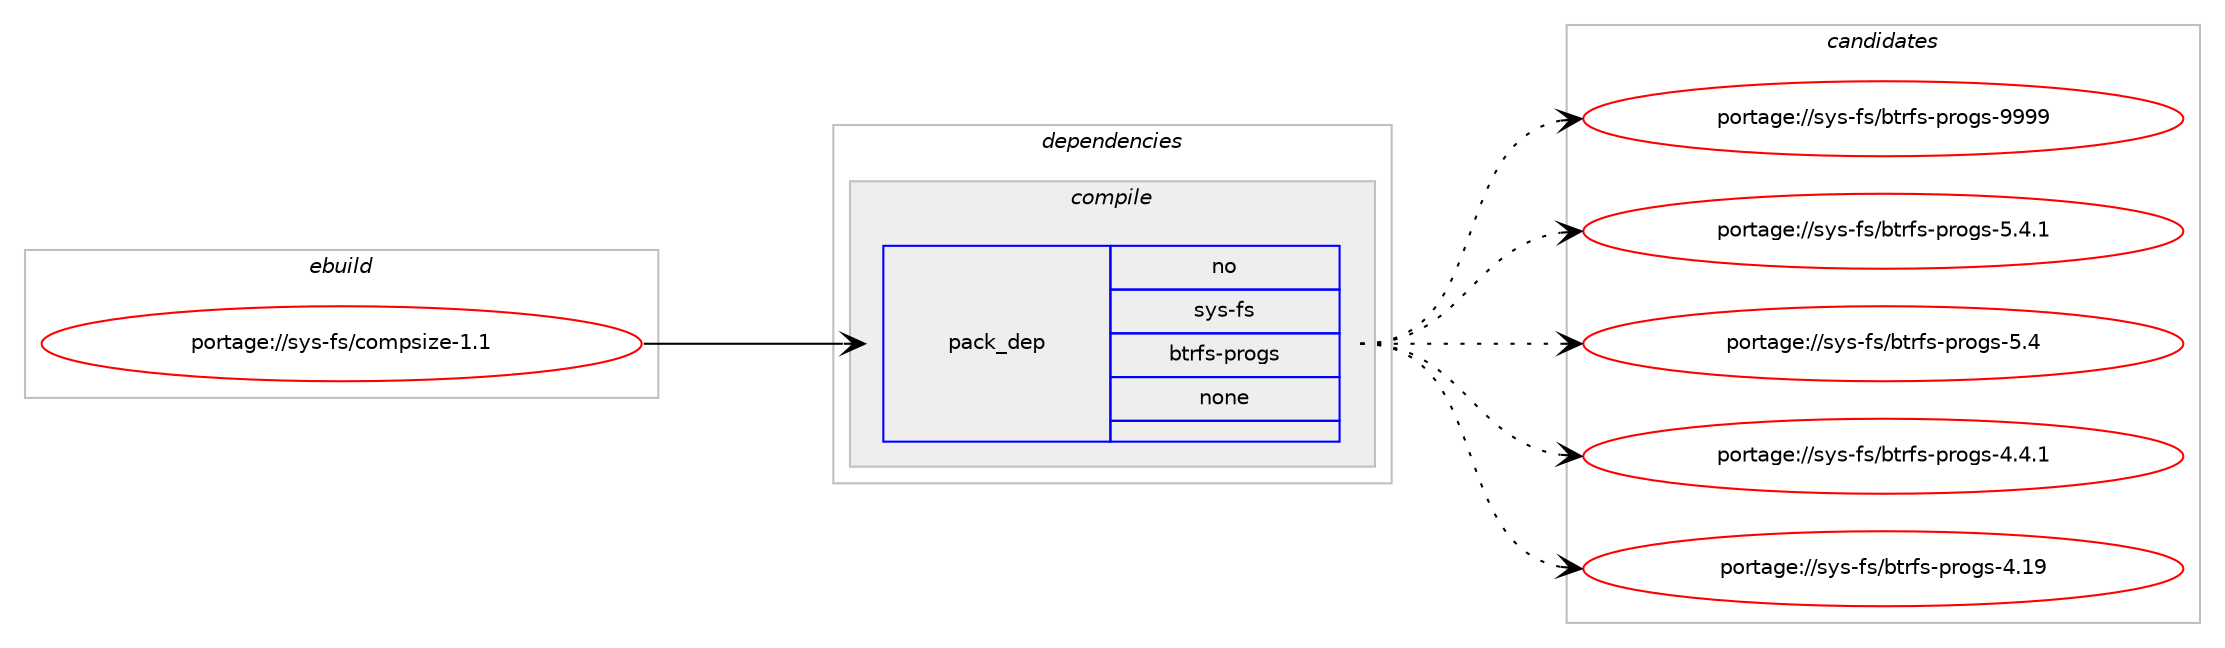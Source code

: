 digraph prolog {

# *************
# Graph options
# *************

newrank=true;
concentrate=true;
compound=true;
graph [rankdir=LR,fontname=Helvetica,fontsize=10,ranksep=1.5];#, ranksep=2.5, nodesep=0.2];
edge  [arrowhead=vee];
node  [fontname=Helvetica,fontsize=10];

# **********
# The ebuild
# **********

subgraph cluster_leftcol {
color=gray;
rank=same;
label=<<i>ebuild</i>>;
id [label="portage://sys-fs/compsize-1.1", color=red, width=4, href="../sys-fs/compsize-1.1.svg"];
}

# ****************
# The dependencies
# ****************

subgraph cluster_midcol {
color=gray;
label=<<i>dependencies</i>>;
subgraph cluster_compile {
fillcolor="#eeeeee";
style=filled;
label=<<i>compile</i>>;
subgraph pack20294 {
dependency25094 [label=<<TABLE BORDER="0" CELLBORDER="1" CELLSPACING="0" CELLPADDING="4" WIDTH="220"><TR><TD ROWSPAN="6" CELLPADDING="30">pack_dep</TD></TR><TR><TD WIDTH="110">no</TD></TR><TR><TD>sys-fs</TD></TR><TR><TD>btrfs-progs</TD></TR><TR><TD>none</TD></TR><TR><TD></TD></TR></TABLE>>, shape=none, color=blue];
}
id:e -> dependency25094:w [weight=20,style="solid",arrowhead="vee"];
}
subgraph cluster_compileandrun {
fillcolor="#eeeeee";
style=filled;
label=<<i>compile and run</i>>;
}
subgraph cluster_run {
fillcolor="#eeeeee";
style=filled;
label=<<i>run</i>>;
}
}

# **************
# The candidates
# **************

subgraph cluster_choices {
rank=same;
color=gray;
label=<<i>candidates</i>>;

subgraph choice20294 {
color=black;
nodesep=1;
choice115121115451021154798116114102115451121141111031154557575757 [label="portage://sys-fs/btrfs-progs-9999", color=red, width=4,href="../sys-fs/btrfs-progs-9999.svg"];
choice11512111545102115479811611410211545112114111103115455346524649 [label="portage://sys-fs/btrfs-progs-5.4.1", color=red, width=4,href="../sys-fs/btrfs-progs-5.4.1.svg"];
choice1151211154510211547981161141021154511211411110311545534652 [label="portage://sys-fs/btrfs-progs-5.4", color=red, width=4,href="../sys-fs/btrfs-progs-5.4.svg"];
choice11512111545102115479811611410211545112114111103115455246524649 [label="portage://sys-fs/btrfs-progs-4.4.1", color=red, width=4,href="../sys-fs/btrfs-progs-4.4.1.svg"];
choice115121115451021154798116114102115451121141111031154552464957 [label="portage://sys-fs/btrfs-progs-4.19", color=red, width=4,href="../sys-fs/btrfs-progs-4.19.svg"];
dependency25094:e -> choice115121115451021154798116114102115451121141111031154557575757:w [style=dotted,weight="100"];
dependency25094:e -> choice11512111545102115479811611410211545112114111103115455346524649:w [style=dotted,weight="100"];
dependency25094:e -> choice1151211154510211547981161141021154511211411110311545534652:w [style=dotted,weight="100"];
dependency25094:e -> choice11512111545102115479811611410211545112114111103115455246524649:w [style=dotted,weight="100"];
dependency25094:e -> choice115121115451021154798116114102115451121141111031154552464957:w [style=dotted,weight="100"];
}
}

}
